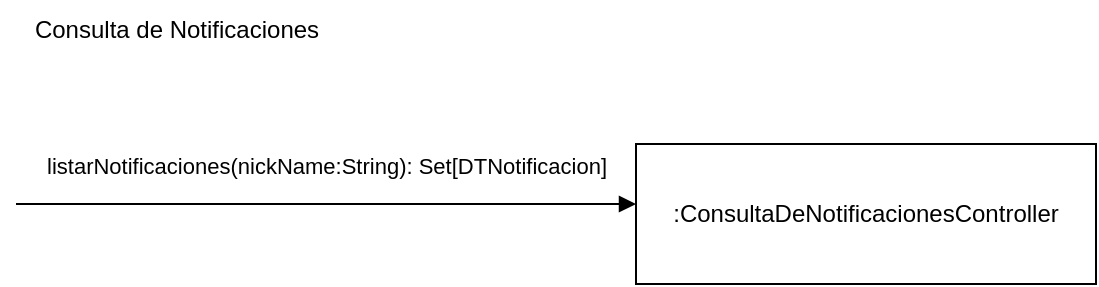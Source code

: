 <mxfile version="21.3.2" type="github">
  <diagram name="Página-1" id="pVuKzCgh_zC-l1SBALiw">
    <mxGraphModel dx="718" dy="437" grid="1" gridSize="10" guides="1" tooltips="1" connect="1" arrows="1" fold="1" page="1" pageScale="1" pageWidth="827" pageHeight="1169" math="0" shadow="0">
      <root>
        <mxCell id="0" />
        <mxCell id="1" parent="0" />
        <mxCell id="iz9ncrYfsI0OqDkW72R0-1" value="Consulta de Notificaciones" style="text;html=1;align=center;verticalAlign=middle;resizable=0;points=[];autosize=1;strokeColor=none;fillColor=none;" vertex="1" parent="1">
          <mxGeometry x="35" y="18" width="170" height="30" as="geometry" />
        </mxCell>
        <mxCell id="iz9ncrYfsI0OqDkW72R0-2" value="listarNotificaciones(nickName:String): Set[DTNotificacion]" style="html=1;verticalAlign=bottom;endArrow=block;edgeStyle=elbowEdgeStyle;elbow=vertical;curved=0;rounded=0;" edge="1" parent="1" target="iz9ncrYfsI0OqDkW72R0-3">
          <mxGeometry y="10" width="80" relative="1" as="geometry">
            <mxPoint x="40" y="120" as="sourcePoint" />
            <mxPoint x="250" y="140" as="targetPoint" />
            <mxPoint as="offset" />
          </mxGeometry>
        </mxCell>
        <mxCell id="iz9ncrYfsI0OqDkW72R0-3" value=":ConsultaDeNotificacionesController" style="html=1;whiteSpace=wrap;" vertex="1" parent="1">
          <mxGeometry x="350" y="90" width="230" height="70" as="geometry" />
        </mxCell>
      </root>
    </mxGraphModel>
  </diagram>
</mxfile>
